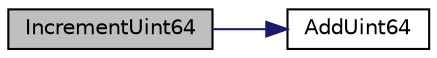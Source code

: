 digraph "IncrementUint64"
{
 // LATEX_PDF_SIZE
  edge [fontname="Helvetica",fontsize="10",labelfontname="Helvetica",labelfontsize="10"];
  node [fontname="Helvetica",fontsize="10",shape=record];
  rankdir="LR";
  Node1 [label="IncrementUint64",height=0.2,width=0.4,color="black", fillcolor="grey75", style="filled", fontcolor="black",tooltip="Increments uint64 data."];
  Node1 -> Node2 [color="midnightblue",fontsize="10",style="solid",fontname="Helvetica"];
  Node2 [label="AddUint64",height=0.2,width=0.4,color="black", fillcolor="white", style="filled",URL="$db/d6e/_util_8c.html#ada29d8bcc1edb2e503b96d3d3a668b27",tooltip="Adds two uint64 data."];
}
